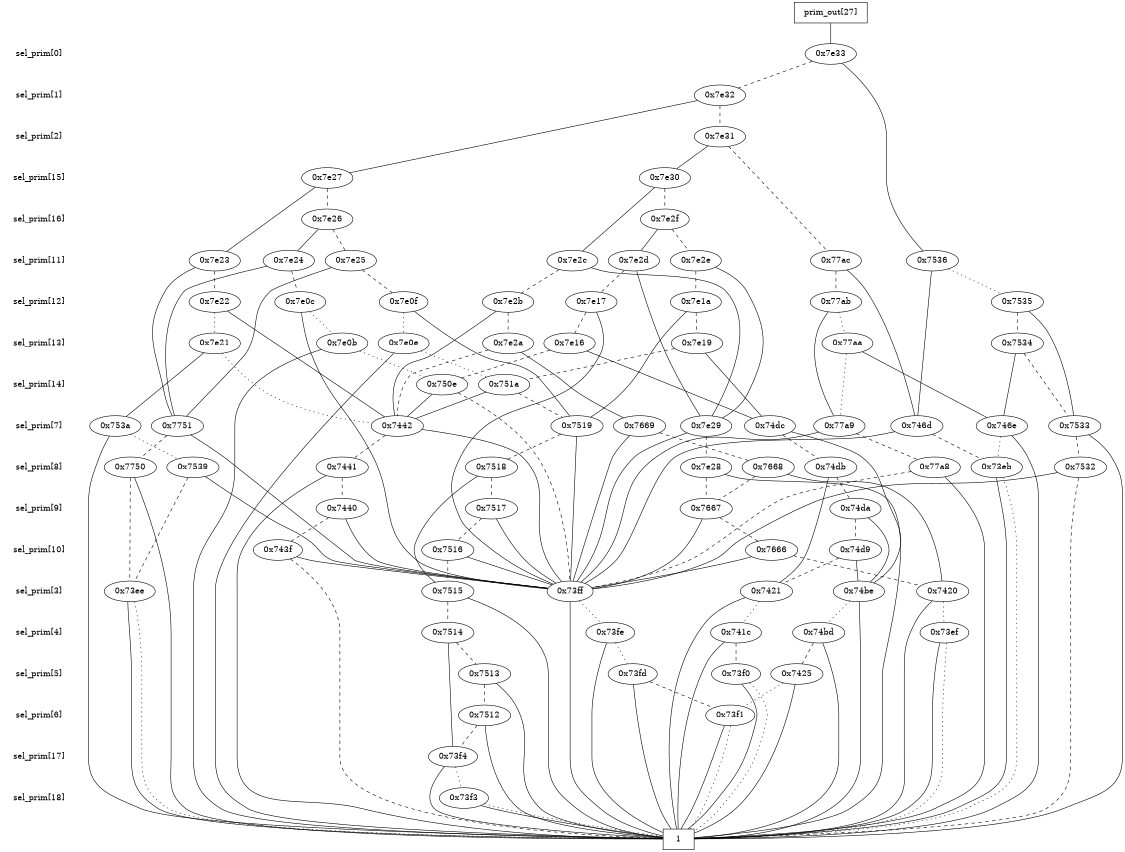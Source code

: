 digraph "DD" {
size = "7.5,10"
center = true;
edge [dir = none];
{ node [shape = plaintext];
  edge [style = invis];
  "CONST NODES" [style = invis];
" sel_prim[0] " -> " sel_prim[1] " -> " sel_prim[2] " -> " sel_prim[15] " -> " sel_prim[16] " -> " sel_prim[11] " -> " sel_prim[12] " -> " sel_prim[13] " -> " sel_prim[14] " -> " sel_prim[7] " -> " sel_prim[8] " -> " sel_prim[9] " -> " sel_prim[10] " -> " sel_prim[3] " -> " sel_prim[4] " -> " sel_prim[5] " -> " sel_prim[6] " -> " sel_prim[17] " -> " sel_prim[18] " -> "CONST NODES"; 
}
{ rank = same; node [shape = box]; edge [style = invis];
"  prim_out[27]  "; }
{ rank = same; " sel_prim[0] ";
"0x7e33";
}
{ rank = same; " sel_prim[1] ";
"0x7e32";
}
{ rank = same; " sel_prim[2] ";
"0x7e31";
}
{ rank = same; " sel_prim[15] ";
"0x7e30";
"0x7e27";
}
{ rank = same; " sel_prim[16] ";
"0x7e2f";
"0x7e26";
}
{ rank = same; " sel_prim[11] ";
"0x7e23";
"0x7e24";
"0x7e2c";
"0x7e25";
"0x7e2d";
"0x7e2e";
"0x77ac";
"0x7536";
}
{ rank = same; " sel_prim[12] ";
"0x7e0f";
"0x7535";
"0x7e0c";
"0x7e1a";
"0x7e17";
"0x7e22";
"0x77ab";
"0x7e2b";
}
{ rank = same; " sel_prim[13] ";
"0x7e21";
"0x77aa";
"0x7e0b";
"0x7534";
"0x7e2a";
"0x7e16";
"0x7e0e";
"0x7e19";
}
{ rank = same; " sel_prim[14] ";
"0x751a";
"0x750e";
}
{ rank = same; " sel_prim[7] ";
"0x746e";
"0x746d";
"0x7e29";
"0x7669";
"0x7533";
"0x77a9";
"0x753a";
"0x7519";
"0x74dc";
"0x7751";
"0x7442";
}
{ rank = same; " sel_prim[8] ";
"0x7750";
"0x7e28";
"0x7539";
"0x7518";
"0x73eb";
"0x7532";
"0x77a8";
"0x7441";
"0x74db";
"0x7668";
}
{ rank = same; " sel_prim[9] ";
"0x7667";
"0x7517";
"0x74da";
"0x7440";
}
{ rank = same; " sel_prim[10] ";
"0x7516";
"0x743f";
"0x74d9";
"0x7666";
}
{ rank = same; " sel_prim[3] ";
"0x7420";
"0x7515";
"0x73ee";
"0x7421";
"0x73ff";
"0x74be";
}
{ rank = same; " sel_prim[4] ";
"0x7514";
"0x741c";
"0x73ef";
"0x73fe";
"0x74bd";
}
{ rank = same; " sel_prim[5] ";
"0x7425";
"0x73fd";
"0x7513";
"0x73f0";
}
{ rank = same; " sel_prim[6] ";
"0x7512";
"0x73f1";
}
{ rank = same; " sel_prim[17] ";
"0x73f4";
}
{ rank = same; " sel_prim[18] ";
"0x73f3";
}
{ rank = same; "CONST NODES";
{ node [shape = box]; "0x73db";
}
}
"  prim_out[27]  " -> "0x7e33" [style = solid];
"0x7e33" -> "0x7536";
"0x7e33" -> "0x7e32" [style = dashed];
"0x7e32" -> "0x7e27";
"0x7e32" -> "0x7e31" [style = dashed];
"0x7e31" -> "0x7e30";
"0x7e31" -> "0x77ac" [style = dashed];
"0x7e30" -> "0x7e2c";
"0x7e30" -> "0x7e2f" [style = dashed];
"0x7e27" -> "0x7e23";
"0x7e27" -> "0x7e26" [style = dashed];
"0x7e2f" -> "0x7e2d";
"0x7e2f" -> "0x7e2e" [style = dashed];
"0x7e26" -> "0x7e24";
"0x7e26" -> "0x7e25" [style = dashed];
"0x7e23" -> "0x7751";
"0x7e23" -> "0x7e22" [style = dashed];
"0x7e24" -> "0x7751";
"0x7e24" -> "0x7e0c" [style = dashed];
"0x7e2c" -> "0x7e29";
"0x7e2c" -> "0x7e2b" [style = dashed];
"0x7e25" -> "0x7751";
"0x7e25" -> "0x7e0f" [style = dashed];
"0x7e2d" -> "0x7e29";
"0x7e2d" -> "0x7e17" [style = dashed];
"0x7e2e" -> "0x7e29";
"0x7e2e" -> "0x7e1a" [style = dashed];
"0x77ac" -> "0x746d";
"0x77ac" -> "0x77ab" [style = dashed];
"0x7536" -> "0x746d";
"0x7536" -> "0x7535" [style = dotted];
"0x7e0f" -> "0x7519";
"0x7e0f" -> "0x7e0e" [style = dotted];
"0x7535" -> "0x7533";
"0x7535" -> "0x7534" [style = dashed];
"0x7e0c" -> "0x73ff";
"0x7e0c" -> "0x7e0b" [style = dotted];
"0x7e1a" -> "0x7519";
"0x7e1a" -> "0x7e19" [style = dashed];
"0x7e17" -> "0x73ff";
"0x7e17" -> "0x7e16" [style = dashed];
"0x7e22" -> "0x7442";
"0x7e22" -> "0x7e21" [style = dotted];
"0x77ab" -> "0x77a9";
"0x77ab" -> "0x77aa" [style = dotted];
"0x7e2b" -> "0x7442";
"0x7e2b" -> "0x7e2a" [style = dashed];
"0x7e21" -> "0x753a";
"0x7e21" -> "0x7442" [style = dotted];
"0x77aa" -> "0x746e";
"0x77aa" -> "0x77a9" [style = dotted];
"0x7e0b" -> "0x73db";
"0x7e0b" -> "0x750e" [style = dotted];
"0x7534" -> "0x746e";
"0x7534" -> "0x7533" [style = dashed];
"0x7e2a" -> "0x7669";
"0x7e2a" -> "0x7442" [style = dashed];
"0x7e16" -> "0x74dc";
"0x7e16" -> "0x750e" [style = dashed];
"0x7e0e" -> "0x73db";
"0x7e0e" -> "0x751a" [style = dotted];
"0x7e19" -> "0x74dc";
"0x7e19" -> "0x751a" [style = dashed];
"0x751a" -> "0x7442";
"0x751a" -> "0x7519" [style = dashed];
"0x750e" -> "0x7442";
"0x750e" -> "0x73ff" [style = dashed];
"0x746e" -> "0x73db";
"0x746e" -> "0x73eb" [style = dotted];
"0x746d" -> "0x73ff";
"0x746d" -> "0x73eb" [style = dashed];
"0x7e29" -> "0x73ff";
"0x7e29" -> "0x7e28" [style = dashed];
"0x7669" -> "0x73ff";
"0x7669" -> "0x7668" [style = dashed];
"0x7533" -> "0x73db";
"0x7533" -> "0x7532" [style = dashed];
"0x77a9" -> "0x73ff";
"0x77a9" -> "0x77a8" [style = dashed];
"0x753a" -> "0x73db";
"0x753a" -> "0x7539" [style = dotted];
"0x7519" -> "0x73ff";
"0x7519" -> "0x7518" [style = dashed];
"0x74dc" -> "0x74be";
"0x74dc" -> "0x74db" [style = dashed];
"0x7751" -> "0x73ff";
"0x7751" -> "0x7750" [style = dashed];
"0x7442" -> "0x73ff";
"0x7442" -> "0x7441" [style = dashed];
"0x7750" -> "0x73db";
"0x7750" -> "0x73ee" [style = dashed];
"0x7e28" -> "0x73db";
"0x7e28" -> "0x7667" [style = dashed];
"0x7539" -> "0x73ff";
"0x7539" -> "0x73ee" [style = dashed];
"0x7518" -> "0x7515";
"0x7518" -> "0x7517" [style = dashed];
"0x73eb" -> "0x73db";
"0x73eb" -> "0x73db" [style = dotted];
"0x7532" -> "0x73ff";
"0x7532" -> "0x73db" [style = dashed];
"0x77a8" -> "0x73db";
"0x77a8" -> "0x73ff" [style = dashed];
"0x7441" -> "0x73db";
"0x7441" -> "0x7440" [style = dashed];
"0x74db" -> "0x7421";
"0x74db" -> "0x74da" [style = dashed];
"0x7668" -> "0x7420";
"0x7668" -> "0x7667" [style = dashed];
"0x7667" -> "0x73ff";
"0x7667" -> "0x7666" [style = dashed];
"0x7517" -> "0x73ff";
"0x7517" -> "0x7516" [style = dashed];
"0x74da" -> "0x74be";
"0x74da" -> "0x74d9" [style = dashed];
"0x7440" -> "0x73ff";
"0x7440" -> "0x743f" [style = dashed];
"0x7516" -> "0x73ff";
"0x7516" -> "0x7515" [style = dashed];
"0x743f" -> "0x73ff";
"0x743f" -> "0x73db" [style = dashed];
"0x74d9" -> "0x74be";
"0x74d9" -> "0x7421" [style = dashed];
"0x7666" -> "0x73ff";
"0x7666" -> "0x7420" [style = dashed];
"0x7420" -> "0x73db";
"0x7420" -> "0x73ef" [style = dotted];
"0x7515" -> "0x73db";
"0x7515" -> "0x7514" [style = dashed];
"0x73ee" -> "0x73db";
"0x73ee" -> "0x73db" [style = dotted];
"0x7421" -> "0x73db";
"0x7421" -> "0x741c" [style = dotted];
"0x73ff" -> "0x73db";
"0x73ff" -> "0x73fe" [style = dotted];
"0x74be" -> "0x73db";
"0x74be" -> "0x74bd" [style = dotted];
"0x7514" -> "0x73f4";
"0x7514" -> "0x7513" [style = dashed];
"0x741c" -> "0x73db";
"0x741c" -> "0x73f0" [style = dashed];
"0x73ef" -> "0x73db";
"0x73ef" -> "0x73db" [style = dotted];
"0x73fe" -> "0x73db";
"0x73fe" -> "0x73fd" [style = dotted];
"0x74bd" -> "0x73db";
"0x74bd" -> "0x7425" [style = dashed];
"0x7425" -> "0x73db";
"0x7425" -> "0x73f1" [style = dotted];
"0x73fd" -> "0x73db";
"0x73fd" -> "0x73f1" [style = dashed];
"0x7513" -> "0x73db";
"0x7513" -> "0x7512" [style = dashed];
"0x73f0" -> "0x73db";
"0x73f0" -> "0x73db" [style = dotted];
"0x7512" -> "0x73db";
"0x7512" -> "0x73f4" [style = dashed];
"0x73f1" -> "0x73db";
"0x73f1" -> "0x73db" [style = dotted];
"0x73f4" -> "0x73db";
"0x73f4" -> "0x73f3" [style = dotted];
"0x73f3" -> "0x73db";
"0x73f3" -> "0x73db" [style = dotted];
"0x73db" [label = "1"];
}
